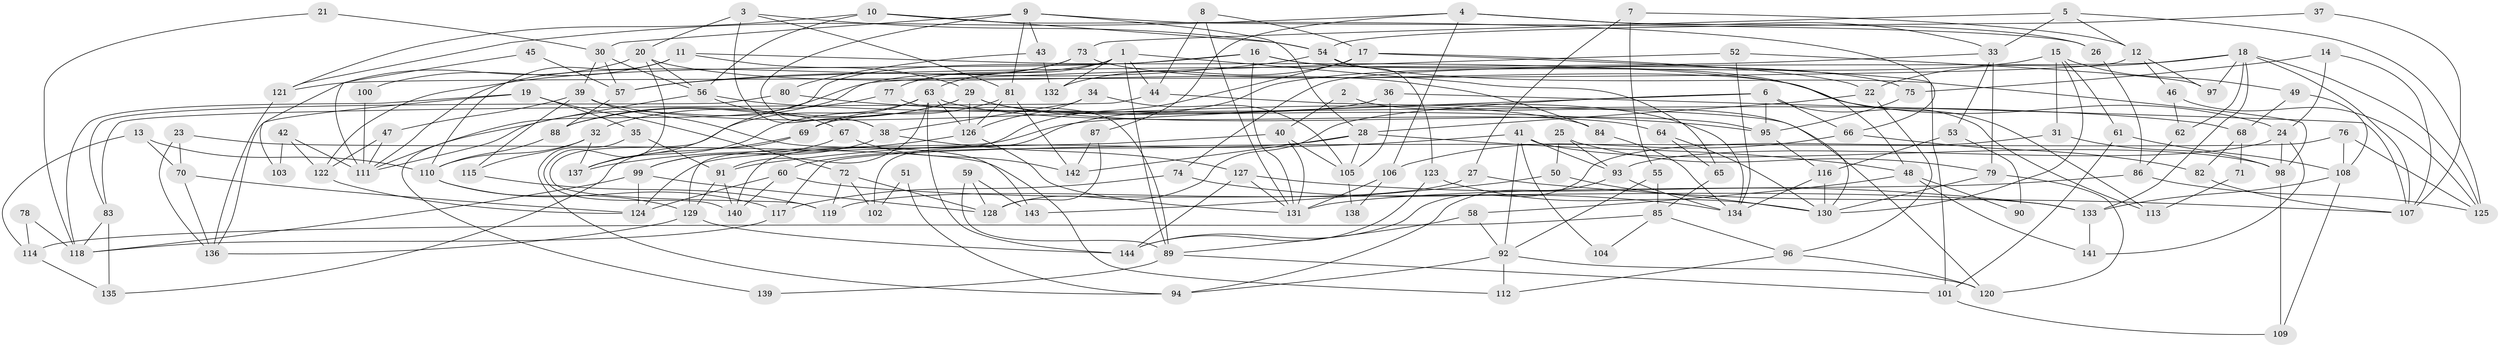 // coarse degree distribution, {7: 0.07, 2: 0.08, 6: 0.19, 5: 0.14, 4: 0.18, 8: 0.08, 3: 0.23, 10: 0.01, 9: 0.01, 11: 0.01}
// Generated by graph-tools (version 1.1) at 2025/23/03/03/25 07:23:59]
// undirected, 144 vertices, 288 edges
graph export_dot {
graph [start="1"]
  node [color=gray90,style=filled];
  1;
  2;
  3;
  4;
  5;
  6;
  7;
  8;
  9;
  10;
  11;
  12;
  13;
  14;
  15;
  16;
  17;
  18;
  19;
  20;
  21;
  22;
  23;
  24;
  25;
  26;
  27;
  28;
  29;
  30;
  31;
  32;
  33;
  34;
  35;
  36;
  37;
  38;
  39;
  40;
  41;
  42;
  43;
  44;
  45;
  46;
  47;
  48;
  49;
  50;
  51;
  52;
  53;
  54;
  55;
  56;
  57;
  58;
  59;
  60;
  61;
  62;
  63;
  64;
  65;
  66;
  67;
  68;
  69;
  70;
  71;
  72;
  73;
  74;
  75;
  76;
  77;
  78;
  79;
  80;
  81;
  82;
  83;
  84;
  85;
  86;
  87;
  88;
  89;
  90;
  91;
  92;
  93;
  94;
  95;
  96;
  97;
  98;
  99;
  100;
  101;
  102;
  103;
  104;
  105;
  106;
  107;
  108;
  109;
  110;
  111;
  112;
  113;
  114;
  115;
  116;
  117;
  118;
  119;
  120;
  121;
  122;
  123;
  124;
  125;
  126;
  127;
  128;
  129;
  130;
  131;
  132;
  133;
  134;
  135;
  136;
  137;
  138;
  139;
  140;
  141;
  142;
  143;
  144;
  1 -- 65;
  1 -- 89;
  1 -- 44;
  1 -- 63;
  1 -- 111;
  1 -- 132;
  2 -- 40;
  2 -- 130;
  3 -- 81;
  3 -- 38;
  3 -- 20;
  3 -- 54;
  4 -- 106;
  4 -- 121;
  4 -- 26;
  4 -- 33;
  4 -- 87;
  5 -- 73;
  5 -- 125;
  5 -- 12;
  5 -- 33;
  6 -- 95;
  6 -- 129;
  6 -- 66;
  6 -- 113;
  6 -- 128;
  7 -- 12;
  7 -- 27;
  7 -- 55;
  8 -- 44;
  8 -- 131;
  8 -- 17;
  9 -- 38;
  9 -- 30;
  9 -- 26;
  9 -- 28;
  9 -- 43;
  9 -- 81;
  10 -- 56;
  10 -- 54;
  10 -- 66;
  10 -- 121;
  11 -- 29;
  11 -- 110;
  11 -- 24;
  11 -- 100;
  12 -- 121;
  12 -- 46;
  12 -- 97;
  13 -- 70;
  13 -- 110;
  13 -- 114;
  14 -- 24;
  14 -- 107;
  14 -- 75;
  15 -- 31;
  15 -- 130;
  15 -- 49;
  15 -- 61;
  15 -- 102;
  16 -- 111;
  16 -- 48;
  16 -- 75;
  16 -- 122;
  16 -- 131;
  17 -- 140;
  17 -- 22;
  17 -- 101;
  17 -- 132;
  18 -- 22;
  18 -- 62;
  18 -- 74;
  18 -- 97;
  18 -- 107;
  18 -- 125;
  18 -- 133;
  19 -- 35;
  19 -- 118;
  19 -- 72;
  19 -- 136;
  20 -- 84;
  20 -- 56;
  20 -- 103;
  20 -- 140;
  21 -- 30;
  21 -- 118;
  22 -- 28;
  22 -- 96;
  23 -- 70;
  23 -- 136;
  23 -- 112;
  24 -- 93;
  24 -- 98;
  24 -- 141;
  25 -- 79;
  25 -- 50;
  25 -- 93;
  26 -- 86;
  27 -- 119;
  27 -- 107;
  28 -- 142;
  28 -- 48;
  28 -- 60;
  28 -- 105;
  29 -- 134;
  29 -- 126;
  29 -- 32;
  29 -- 88;
  29 -- 95;
  30 -- 56;
  30 -- 57;
  30 -- 39;
  31 -- 98;
  31 -- 144;
  32 -- 115;
  32 -- 110;
  32 -- 137;
  33 -- 53;
  33 -- 57;
  33 -- 79;
  34 -- 126;
  34 -- 38;
  34 -- 105;
  35 -- 94;
  35 -- 91;
  36 -- 105;
  36 -- 69;
  36 -- 107;
  37 -- 107;
  37 -- 54;
  38 -- 99;
  38 -- 127;
  39 -- 47;
  39 -- 84;
  39 -- 115;
  39 -- 143;
  40 -- 131;
  40 -- 105;
  40 -- 124;
  41 -- 98;
  41 -- 91;
  41 -- 92;
  41 -- 93;
  41 -- 104;
  42 -- 122;
  42 -- 111;
  42 -- 103;
  43 -- 132;
  43 -- 80;
  44 -- 120;
  44 -- 83;
  45 -- 57;
  45 -- 111;
  46 -- 125;
  46 -- 62;
  47 -- 111;
  47 -- 122;
  48 -- 141;
  48 -- 58;
  48 -- 90;
  49 -- 68;
  49 -- 108;
  50 -- 143;
  50 -- 130;
  51 -- 94;
  51 -- 102;
  52 -- 97;
  52 -- 134;
  52 -- 111;
  53 -- 116;
  53 -- 90;
  54 -- 123;
  54 -- 57;
  54 -- 98;
  55 -- 85;
  55 -- 92;
  56 -- 67;
  56 -- 68;
  56 -- 139;
  57 -- 88;
  58 -- 92;
  58 -- 89;
  59 -- 89;
  59 -- 128;
  59 -- 143;
  60 -- 133;
  60 -- 124;
  60 -- 140;
  61 -- 108;
  61 -- 101;
  62 -- 86;
  63 -- 126;
  63 -- 64;
  63 -- 69;
  63 -- 91;
  63 -- 119;
  63 -- 144;
  64 -- 130;
  64 -- 65;
  65 -- 85;
  66 -- 82;
  66 -- 106;
  67 -- 142;
  67 -- 99;
  68 -- 82;
  68 -- 71;
  69 -- 137;
  69 -- 135;
  70 -- 124;
  70 -- 136;
  71 -- 113;
  72 -- 128;
  72 -- 102;
  72 -- 119;
  73 -- 137;
  73 -- 77;
  73 -- 113;
  74 -- 117;
  74 -- 134;
  75 -- 95;
  76 -- 108;
  76 -- 125;
  76 -- 117;
  77 -- 88;
  77 -- 89;
  78 -- 118;
  78 -- 114;
  79 -- 120;
  79 -- 130;
  80 -- 95;
  80 -- 83;
  81 -- 137;
  81 -- 126;
  81 -- 142;
  82 -- 107;
  83 -- 118;
  83 -- 135;
  84 -- 134;
  85 -- 96;
  85 -- 114;
  85 -- 104;
  86 -- 131;
  86 -- 125;
  87 -- 128;
  87 -- 142;
  88 -- 110;
  89 -- 101;
  89 -- 139;
  91 -- 140;
  91 -- 129;
  92 -- 94;
  92 -- 112;
  92 -- 120;
  93 -- 94;
  93 -- 134;
  95 -- 116;
  96 -- 112;
  96 -- 120;
  98 -- 109;
  99 -- 118;
  99 -- 124;
  99 -- 128;
  100 -- 111;
  101 -- 109;
  105 -- 138;
  106 -- 131;
  106 -- 138;
  108 -- 109;
  108 -- 133;
  110 -- 117;
  110 -- 129;
  114 -- 135;
  115 -- 119;
  116 -- 134;
  116 -- 130;
  117 -- 118;
  121 -- 136;
  122 -- 124;
  123 -- 144;
  123 -- 130;
  126 -- 131;
  126 -- 137;
  127 -- 133;
  127 -- 144;
  127 -- 131;
  129 -- 136;
  129 -- 144;
  133 -- 141;
}
